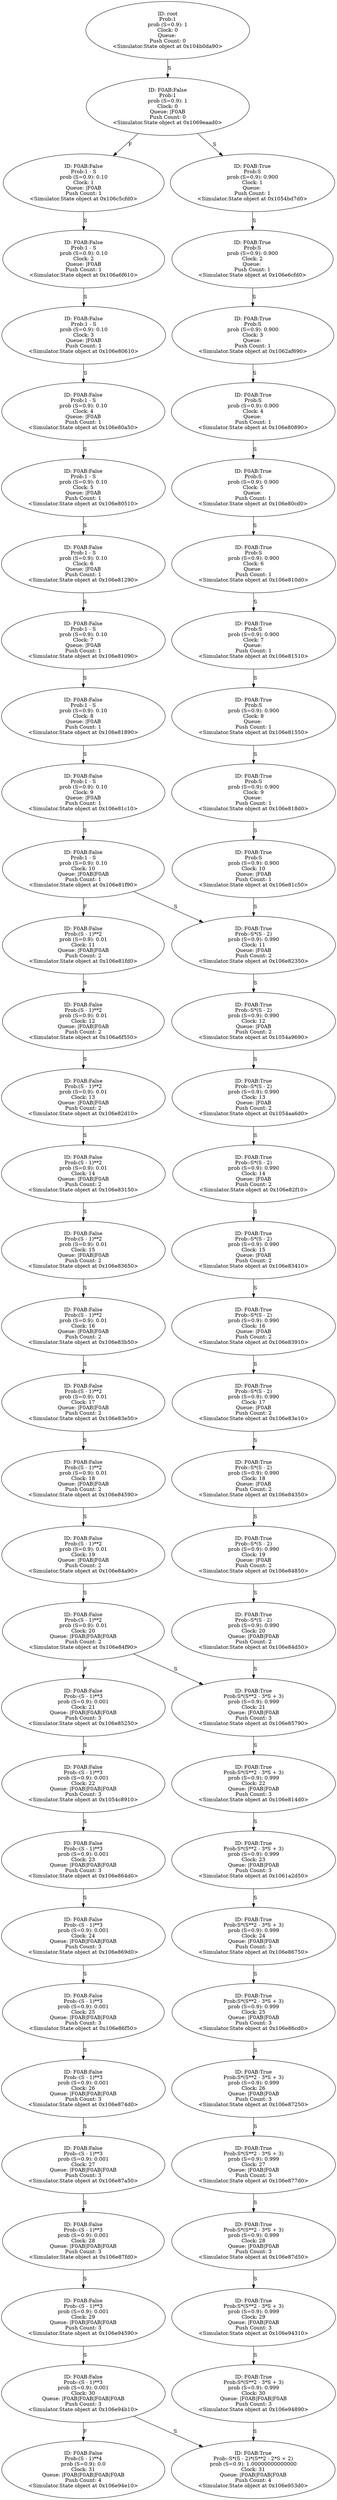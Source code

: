 digraph "./Output/./controled_frequency_S10_R10_(withqueue)" {
	<Simulator.State object at 0x104b0da90> [label="ID: root
Prob:1
prob (S=0.9): 1
Clock: 0
Queue: 
Push Count: 0
<Simulator.State object at 0x104b0da90>"]
	<Simulator.State object at 0x104b0da90> -> <Simulator.State object at 0x1069eaad0> [label=S]
	<Simulator.State object at 0x1069eaad0> [label="ID: F0AB:False
Prob:1
prob (S=0.9): 1
Clock: 0
Queue: |F0AB
Push Count: 0
<Simulator.State object at 0x1069eaad0>"]
	<Simulator.State object at 0x1069eaad0> -> <Simulator.State object at 0x106c5cfd0> [label=F]
	<Simulator.State object at 0x1069eaad0> -> <Simulator.State object at 0x1054bd7d0> [label=S]
	<Simulator.State object at 0x106c5cfd0> [label="ID: F0AB:False
Prob:1 - S
prob (S=0.9): 0.10
Clock: 1
Queue: |F0AB
Push Count: 1
<Simulator.State object at 0x106c5cfd0>"]
	<Simulator.State object at 0x106c5cfd0> -> <Simulator.State object at 0x106a6f610> [label=S]
	<Simulator.State object at 0x1054bd7d0> [label="ID: F0AB:True
Prob:S
prob (S=0.9): 0.900
Clock: 1
Queue: 
Push Count: 1
<Simulator.State object at 0x1054bd7d0>"]
	<Simulator.State object at 0x1054bd7d0> -> <Simulator.State object at 0x106e6cfd0> [label=S]
	<Simulator.State object at 0x106a6f610> [label="ID: F0AB:False
Prob:1 - S
prob (S=0.9): 0.10
Clock: 2
Queue: |F0AB
Push Count: 1
<Simulator.State object at 0x106a6f610>"]
	<Simulator.State object at 0x106a6f610> -> <Simulator.State object at 0x106e80610> [label=S]
	<Simulator.State object at 0x106e6cfd0> [label="ID: F0AB:True
Prob:S
prob (S=0.9): 0.900
Clock: 2
Queue: 
Push Count: 1
<Simulator.State object at 0x106e6cfd0>"]
	<Simulator.State object at 0x106e6cfd0> -> <Simulator.State object at 0x1062af690> [label=S]
	<Simulator.State object at 0x106e80610> [label="ID: F0AB:False
Prob:1 - S
prob (S=0.9): 0.10
Clock: 3
Queue: |F0AB
Push Count: 1
<Simulator.State object at 0x106e80610>"]
	<Simulator.State object at 0x106e80610> -> <Simulator.State object at 0x106e80a50> [label=S]
	<Simulator.State object at 0x1062af690> [label="ID: F0AB:True
Prob:S
prob (S=0.9): 0.900
Clock: 3
Queue: 
Push Count: 1
<Simulator.State object at 0x1062af690>"]
	<Simulator.State object at 0x1062af690> -> <Simulator.State object at 0x106e80890> [label=S]
	<Simulator.State object at 0x106e80a50> [label="ID: F0AB:False
Prob:1 - S
prob (S=0.9): 0.10
Clock: 4
Queue: |F0AB
Push Count: 1
<Simulator.State object at 0x106e80a50>"]
	<Simulator.State object at 0x106e80a50> -> <Simulator.State object at 0x106e80510> [label=S]
	<Simulator.State object at 0x106e80890> [label="ID: F0AB:True
Prob:S
prob (S=0.9): 0.900
Clock: 4
Queue: 
Push Count: 1
<Simulator.State object at 0x106e80890>"]
	<Simulator.State object at 0x106e80890> -> <Simulator.State object at 0x106e80cd0> [label=S]
	<Simulator.State object at 0x106e80510> [label="ID: F0AB:False
Prob:1 - S
prob (S=0.9): 0.10
Clock: 5
Queue: |F0AB
Push Count: 1
<Simulator.State object at 0x106e80510>"]
	<Simulator.State object at 0x106e80510> -> <Simulator.State object at 0x106e81290> [label=S]
	<Simulator.State object at 0x106e80cd0> [label="ID: F0AB:True
Prob:S
prob (S=0.9): 0.900
Clock: 5
Queue: 
Push Count: 1
<Simulator.State object at 0x106e80cd0>"]
	<Simulator.State object at 0x106e80cd0> -> <Simulator.State object at 0x106e810d0> [label=S]
	<Simulator.State object at 0x106e81290> [label="ID: F0AB:False
Prob:1 - S
prob (S=0.9): 0.10
Clock: 6
Queue: |F0AB
Push Count: 1
<Simulator.State object at 0x106e81290>"]
	<Simulator.State object at 0x106e81290> -> <Simulator.State object at 0x106e81090> [label=S]
	<Simulator.State object at 0x106e810d0> [label="ID: F0AB:True
Prob:S
prob (S=0.9): 0.900
Clock: 6
Queue: 
Push Count: 1
<Simulator.State object at 0x106e810d0>"]
	<Simulator.State object at 0x106e810d0> -> <Simulator.State object at 0x106e81510> [label=S]
	<Simulator.State object at 0x106e81090> [label="ID: F0AB:False
Prob:1 - S
prob (S=0.9): 0.10
Clock: 7
Queue: |F0AB
Push Count: 1
<Simulator.State object at 0x106e81090>"]
	<Simulator.State object at 0x106e81090> -> <Simulator.State object at 0x106e81890> [label=S]
	<Simulator.State object at 0x106e81510> [label="ID: F0AB:True
Prob:S
prob (S=0.9): 0.900
Clock: 7
Queue: 
Push Count: 1
<Simulator.State object at 0x106e81510>"]
	<Simulator.State object at 0x106e81510> -> <Simulator.State object at 0x106e81550> [label=S]
	<Simulator.State object at 0x106e81890> [label="ID: F0AB:False
Prob:1 - S
prob (S=0.9): 0.10
Clock: 8
Queue: |F0AB
Push Count: 1
<Simulator.State object at 0x106e81890>"]
	<Simulator.State object at 0x106e81890> -> <Simulator.State object at 0x106e81c10> [label=S]
	<Simulator.State object at 0x106e81550> [label="ID: F0AB:True
Prob:S
prob (S=0.9): 0.900
Clock: 8
Queue: 
Push Count: 1
<Simulator.State object at 0x106e81550>"]
	<Simulator.State object at 0x106e81550> -> <Simulator.State object at 0x106e818d0> [label=S]
	<Simulator.State object at 0x106e81c10> [label="ID: F0AB:False
Prob:1 - S
prob (S=0.9): 0.10
Clock: 9
Queue: |F0AB
Push Count: 1
<Simulator.State object at 0x106e81c10>"]
	<Simulator.State object at 0x106e81c10> -> <Simulator.State object at 0x106e81f90> [label=S]
	<Simulator.State object at 0x106e818d0> [label="ID: F0AB:True
Prob:S
prob (S=0.9): 0.900
Clock: 9
Queue: 
Push Count: 1
<Simulator.State object at 0x106e818d0>"]
	<Simulator.State object at 0x106e818d0> -> <Simulator.State object at 0x106e81c50> [label=S]
	<Simulator.State object at 0x106e81f90> [label="ID: F0AB:False
Prob:1 - S
prob (S=0.9): 0.10
Clock: 10
Queue: |F0AB|F0AB
Push Count: 1
<Simulator.State object at 0x106e81f90>"]
	<Simulator.State object at 0x106e81f90> -> <Simulator.State object at 0x106e81fd0> [label=F]
	<Simulator.State object at 0x106e81f90> -> <Simulator.State object at 0x106e82350> [label=S]
	<Simulator.State object at 0x106e81c50> [label="ID: F0AB:True
Prob:S
prob (S=0.9): 0.900
Clock: 10
Queue: |F0AB
Push Count: 1
<Simulator.State object at 0x106e81c50>"]
	<Simulator.State object at 0x106e81c50> -> <Simulator.State object at 0x106e82350> [label=S]
	<Simulator.State object at 0x106e81fd0> [label="ID: F0AB:False
Prob:(S - 1)**2
prob (S=0.9): 0.01
Clock: 11
Queue: |F0AB|F0AB
Push Count: 2
<Simulator.State object at 0x106e81fd0>"]
	<Simulator.State object at 0x106e81fd0> -> <Simulator.State object at 0x106a6f550> [label=S]
	<Simulator.State object at 0x106e82350> [label="ID: F0AB:True
Prob:-S*(S - 2)
prob (S=0.9): 0.990
Clock: 11
Queue: |F0AB
Push Count: 2
<Simulator.State object at 0x106e82350>"]
	<Simulator.State object at 0x106e82350> -> <Simulator.State object at 0x1054a9690> [label=S]
	<Simulator.State object at 0x106a6f550> [label="ID: F0AB:False
Prob:(S - 1)**2
prob (S=0.9): 0.01
Clock: 12
Queue: |F0AB|F0AB
Push Count: 2
<Simulator.State object at 0x106a6f550>"]
	<Simulator.State object at 0x106a6f550> -> <Simulator.State object at 0x106e82d10> [label=S]
	<Simulator.State object at 0x1054a9690> [label="ID: F0AB:True
Prob:-S*(S - 2)
prob (S=0.9): 0.990
Clock: 12
Queue: |F0AB
Push Count: 2
<Simulator.State object at 0x1054a9690>"]
	<Simulator.State object at 0x1054a9690> -> <Simulator.State object at 0x1054aa6d0> [label=S]
	<Simulator.State object at 0x106e82d10> [label="ID: F0AB:False
Prob:(S - 1)**2
prob (S=0.9): 0.01
Clock: 13
Queue: |F0AB|F0AB
Push Count: 2
<Simulator.State object at 0x106e82d10>"]
	<Simulator.State object at 0x106e82d10> -> <Simulator.State object at 0x106e83150> [label=S]
	<Simulator.State object at 0x1054aa6d0> [label="ID: F0AB:True
Prob:-S*(S - 2)
prob (S=0.9): 0.990
Clock: 13
Queue: |F0AB
Push Count: 2
<Simulator.State object at 0x1054aa6d0>"]
	<Simulator.State object at 0x1054aa6d0> -> <Simulator.State object at 0x106e82f10> [label=S]
	<Simulator.State object at 0x106e83150> [label="ID: F0AB:False
Prob:(S - 1)**2
prob (S=0.9): 0.01
Clock: 14
Queue: |F0AB|F0AB
Push Count: 2
<Simulator.State object at 0x106e83150>"]
	<Simulator.State object at 0x106e83150> -> <Simulator.State object at 0x106e83650> [label=S]
	<Simulator.State object at 0x106e82f10> [label="ID: F0AB:True
Prob:-S*(S - 2)
prob (S=0.9): 0.990
Clock: 14
Queue: |F0AB
Push Count: 2
<Simulator.State object at 0x106e82f10>"]
	<Simulator.State object at 0x106e82f10> -> <Simulator.State object at 0x106e83410> [label=S]
	<Simulator.State object at 0x106e83650> [label="ID: F0AB:False
Prob:(S - 1)**2
prob (S=0.9): 0.01
Clock: 15
Queue: |F0AB|F0AB
Push Count: 2
<Simulator.State object at 0x106e83650>"]
	<Simulator.State object at 0x106e83650> -> <Simulator.State object at 0x106e83b50> [label=S]
	<Simulator.State object at 0x106e83410> [label="ID: F0AB:True
Prob:-S*(S - 2)
prob (S=0.9): 0.990
Clock: 15
Queue: |F0AB
Push Count: 2
<Simulator.State object at 0x106e83410>"]
	<Simulator.State object at 0x106e83410> -> <Simulator.State object at 0x106e83910> [label=S]
	<Simulator.State object at 0x106e83b50> [label="ID: F0AB:False
Prob:(S - 1)**2
prob (S=0.9): 0.01
Clock: 16
Queue: |F0AB|F0AB
Push Count: 2
<Simulator.State object at 0x106e83b50>"]
	<Simulator.State object at 0x106e83b50> -> <Simulator.State object at 0x106e83e50> [label=S]
	<Simulator.State object at 0x106e83910> [label="ID: F0AB:True
Prob:-S*(S - 2)
prob (S=0.9): 0.990
Clock: 16
Queue: |F0AB
Push Count: 2
<Simulator.State object at 0x106e83910>"]
	<Simulator.State object at 0x106e83910> -> <Simulator.State object at 0x106e83e10> [label=S]
	<Simulator.State object at 0x106e83e50> [label="ID: F0AB:False
Prob:(S - 1)**2
prob (S=0.9): 0.01
Clock: 17
Queue: |F0AB|F0AB
Push Count: 2
<Simulator.State object at 0x106e83e50>"]
	<Simulator.State object at 0x106e83e50> -> <Simulator.State object at 0x106e84590> [label=S]
	<Simulator.State object at 0x106e83e10> [label="ID: F0AB:True
Prob:-S*(S - 2)
prob (S=0.9): 0.990
Clock: 17
Queue: |F0AB
Push Count: 2
<Simulator.State object at 0x106e83e10>"]
	<Simulator.State object at 0x106e83e10> -> <Simulator.State object at 0x106e84350> [label=S]
	<Simulator.State object at 0x106e84590> [label="ID: F0AB:False
Prob:(S - 1)**2
prob (S=0.9): 0.01
Clock: 18
Queue: |F0AB|F0AB
Push Count: 2
<Simulator.State object at 0x106e84590>"]
	<Simulator.State object at 0x106e84590> -> <Simulator.State object at 0x106e84a90> [label=S]
	<Simulator.State object at 0x106e84350> [label="ID: F0AB:True
Prob:-S*(S - 2)
prob (S=0.9): 0.990
Clock: 18
Queue: |F0AB
Push Count: 2
<Simulator.State object at 0x106e84350>"]
	<Simulator.State object at 0x106e84350> -> <Simulator.State object at 0x106e84850> [label=S]
	<Simulator.State object at 0x106e84a90> [label="ID: F0AB:False
Prob:(S - 1)**2
prob (S=0.9): 0.01
Clock: 19
Queue: |F0AB|F0AB
Push Count: 2
<Simulator.State object at 0x106e84a90>"]
	<Simulator.State object at 0x106e84a90> -> <Simulator.State object at 0x106e84f90> [label=S]
	<Simulator.State object at 0x106e84850> [label="ID: F0AB:True
Prob:-S*(S - 2)
prob (S=0.9): 0.990
Clock: 19
Queue: |F0AB
Push Count: 2
<Simulator.State object at 0x106e84850>"]
	<Simulator.State object at 0x106e84850> -> <Simulator.State object at 0x106e84d50> [label=S]
	<Simulator.State object at 0x106e84f90> [label="ID: F0AB:False
Prob:(S - 1)**2
prob (S=0.9): 0.01
Clock: 20
Queue: |F0AB|F0AB|F0AB
Push Count: 2
<Simulator.State object at 0x106e84f90>"]
	<Simulator.State object at 0x106e84f90> -> <Simulator.State object at 0x106e85250> [label=F]
	<Simulator.State object at 0x106e84f90> -> <Simulator.State object at 0x106e85790> [label=S]
	<Simulator.State object at 0x106e84d50> [label="ID: F0AB:True
Prob:-S*(S - 2)
prob (S=0.9): 0.990
Clock: 20
Queue: |F0AB|F0AB
Push Count: 2
<Simulator.State object at 0x106e84d50>"]
	<Simulator.State object at 0x106e84d50> -> <Simulator.State object at 0x106e85790> [label=S]
	<Simulator.State object at 0x106e85250> [label="ID: F0AB:False
Prob:-(S - 1)**3
prob (S=0.9): 0.001
Clock: 21
Queue: |F0AB|F0AB|F0AB
Push Count: 3
<Simulator.State object at 0x106e85250>"]
	<Simulator.State object at 0x106e85250> -> <Simulator.State object at 0x1054c8910> [label=S]
	<Simulator.State object at 0x106e85790> [label="ID: F0AB:True
Prob:S*(S**2 - 3*S + 3)
prob (S=0.9): 0.999
Clock: 21
Queue: |F0AB|F0AB
Push Count: 3
<Simulator.State object at 0x106e85790>"]
	<Simulator.State object at 0x106e85790> -> <Simulator.State object at 0x106e814d0> [label=S]
	<Simulator.State object at 0x1054c8910> [label="ID: F0AB:False
Prob:-(S - 1)**3
prob (S=0.9): 0.001
Clock: 22
Queue: |F0AB|F0AB|F0AB
Push Count: 3
<Simulator.State object at 0x1054c8910>"]
	<Simulator.State object at 0x1054c8910> -> <Simulator.State object at 0x106e864d0> [label=S]
	<Simulator.State object at 0x106e814d0> [label="ID: F0AB:True
Prob:S*(S**2 - 3*S + 3)
prob (S=0.9): 0.999
Clock: 22
Queue: |F0AB|F0AB
Push Count: 3
<Simulator.State object at 0x106e814d0>"]
	<Simulator.State object at 0x106e814d0> -> <Simulator.State object at 0x1061a2d50> [label=S]
	<Simulator.State object at 0x106e864d0> [label="ID: F0AB:False
Prob:-(S - 1)**3
prob (S=0.9): 0.001
Clock: 23
Queue: |F0AB|F0AB|F0AB
Push Count: 3
<Simulator.State object at 0x106e864d0>"]
	<Simulator.State object at 0x106e864d0> -> <Simulator.State object at 0x106e869d0> [label=S]
	<Simulator.State object at 0x1061a2d50> [label="ID: F0AB:True
Prob:S*(S**2 - 3*S + 3)
prob (S=0.9): 0.999
Clock: 23
Queue: |F0AB|F0AB
Push Count: 3
<Simulator.State object at 0x1061a2d50>"]
	<Simulator.State object at 0x1061a2d50> -> <Simulator.State object at 0x106e86750> [label=S]
	<Simulator.State object at 0x106e869d0> [label="ID: F0AB:False
Prob:-(S - 1)**3
prob (S=0.9): 0.001
Clock: 24
Queue: |F0AB|F0AB|F0AB
Push Count: 3
<Simulator.State object at 0x106e869d0>"]
	<Simulator.State object at 0x106e869d0> -> <Simulator.State object at 0x106e86f50> [label=S]
	<Simulator.State object at 0x106e86750> [label="ID: F0AB:True
Prob:S*(S**2 - 3*S + 3)
prob (S=0.9): 0.999
Clock: 24
Queue: |F0AB|F0AB
Push Count: 3
<Simulator.State object at 0x106e86750>"]
	<Simulator.State object at 0x106e86750> -> <Simulator.State object at 0x106e86cd0> [label=S]
	<Simulator.State object at 0x106e86f50> [label="ID: F0AB:False
Prob:-(S - 1)**3
prob (S=0.9): 0.001
Clock: 25
Queue: |F0AB|F0AB|F0AB
Push Count: 3
<Simulator.State object at 0x106e86f50>"]
	<Simulator.State object at 0x106e86f50> -> <Simulator.State object at 0x106e874d0> [label=S]
	<Simulator.State object at 0x106e86cd0> [label="ID: F0AB:True
Prob:S*(S**2 - 3*S + 3)
prob (S=0.9): 0.999
Clock: 25
Queue: |F0AB|F0AB
Push Count: 3
<Simulator.State object at 0x106e86cd0>"]
	<Simulator.State object at 0x106e86cd0> -> <Simulator.State object at 0x106e87250> [label=S]
	<Simulator.State object at 0x106e874d0> [label="ID: F0AB:False
Prob:-(S - 1)**3
prob (S=0.9): 0.001
Clock: 26
Queue: |F0AB|F0AB|F0AB
Push Count: 3
<Simulator.State object at 0x106e874d0>"]
	<Simulator.State object at 0x106e874d0> -> <Simulator.State object at 0x106e87a50> [label=S]
	<Simulator.State object at 0x106e87250> [label="ID: F0AB:True
Prob:S*(S**2 - 3*S + 3)
prob (S=0.9): 0.999
Clock: 26
Queue: |F0AB|F0AB
Push Count: 3
<Simulator.State object at 0x106e87250>"]
	<Simulator.State object at 0x106e87250> -> <Simulator.State object at 0x106e877d0> [label=S]
	<Simulator.State object at 0x106e87a50> [label="ID: F0AB:False
Prob:-(S - 1)**3
prob (S=0.9): 0.001
Clock: 27
Queue: |F0AB|F0AB|F0AB
Push Count: 3
<Simulator.State object at 0x106e87a50>"]
	<Simulator.State object at 0x106e87a50> -> <Simulator.State object at 0x106e87fd0> [label=S]
	<Simulator.State object at 0x106e877d0> [label="ID: F0AB:True
Prob:S*(S**2 - 3*S + 3)
prob (S=0.9): 0.999
Clock: 27
Queue: |F0AB|F0AB
Push Count: 3
<Simulator.State object at 0x106e877d0>"]
	<Simulator.State object at 0x106e877d0> -> <Simulator.State object at 0x106e87d50> [label=S]
	<Simulator.State object at 0x106e87fd0> [label="ID: F0AB:False
Prob:-(S - 1)**3
prob (S=0.9): 0.001
Clock: 28
Queue: |F0AB|F0AB|F0AB
Push Count: 3
<Simulator.State object at 0x106e87fd0>"]
	<Simulator.State object at 0x106e87fd0> -> <Simulator.State object at 0x106e94590> [label=S]
	<Simulator.State object at 0x106e87d50> [label="ID: F0AB:True
Prob:S*(S**2 - 3*S + 3)
prob (S=0.9): 0.999
Clock: 28
Queue: |F0AB|F0AB
Push Count: 3
<Simulator.State object at 0x106e87d50>"]
	<Simulator.State object at 0x106e87d50> -> <Simulator.State object at 0x106e94310> [label=S]
	<Simulator.State object at 0x106e94590> [label="ID: F0AB:False
Prob:-(S - 1)**3
prob (S=0.9): 0.001
Clock: 29
Queue: |F0AB|F0AB|F0AB
Push Count: 3
<Simulator.State object at 0x106e94590>"]
	<Simulator.State object at 0x106e94590> -> <Simulator.State object at 0x106e94b10> [label=S]
	<Simulator.State object at 0x106e94310> [label="ID: F0AB:True
Prob:S*(S**2 - 3*S + 3)
prob (S=0.9): 0.999
Clock: 29
Queue: |F0AB|F0AB
Push Count: 3
<Simulator.State object at 0x106e94310>"]
	<Simulator.State object at 0x106e94310> -> <Simulator.State object at 0x106e94890> [label=S]
	<Simulator.State object at 0x106e94b10> [label="ID: F0AB:False
Prob:-(S - 1)**3
prob (S=0.9): 0.001
Clock: 30
Queue: |F0AB|F0AB|F0AB|F0AB
Push Count: 3
<Simulator.State object at 0x106e94b10>"]
	<Simulator.State object at 0x106e94b10> -> <Simulator.State object at 0x106e94e10> [label=F]
	<Simulator.State object at 0x106e94b10> -> <Simulator.State object at 0x106e953d0> [label=S]
	<Simulator.State object at 0x106e94890> [label="ID: F0AB:True
Prob:S*(S**2 - 3*S + 3)
prob (S=0.9): 0.999
Clock: 30
Queue: |F0AB|F0AB|F0AB
Push Count: 3
<Simulator.State object at 0x106e94890>"]
	<Simulator.State object at 0x106e94890> -> <Simulator.State object at 0x106e953d0> [label=S]
	<Simulator.State object at 0x106e94e10> [label="ID: F0AB:False
Prob:(S - 1)**4
prob (S=0.9): 0.0
Clock: 31
Queue: |F0AB|F0AB|F0AB|F0AB
Push Count: 4
<Simulator.State object at 0x106e94e10>"]
	<Simulator.State object at 0x106e953d0> [label="ID: F0AB:True
Prob:-S*(S - 2)*(S**2 - 2*S + 2)
prob (S=0.9): 1.00000000000000
Clock: 31
Queue: |F0AB|F0AB|F0AB
Push Count: 4
<Simulator.State object at 0x106e953d0>"]
}
